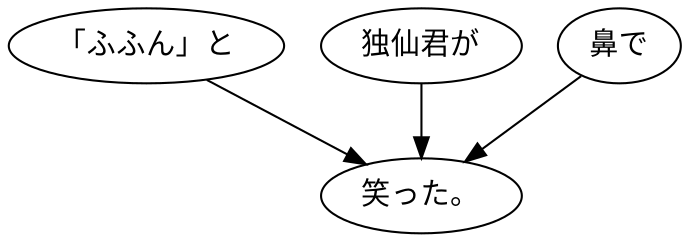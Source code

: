 digraph graph8036 {
	node0 [label="「ふふん」と"];
	node1 [label="独仙君が"];
	node2 [label="鼻で"];
	node3 [label="笑った。"];
	node0 -> node3;
	node1 -> node3;
	node2 -> node3;
}
